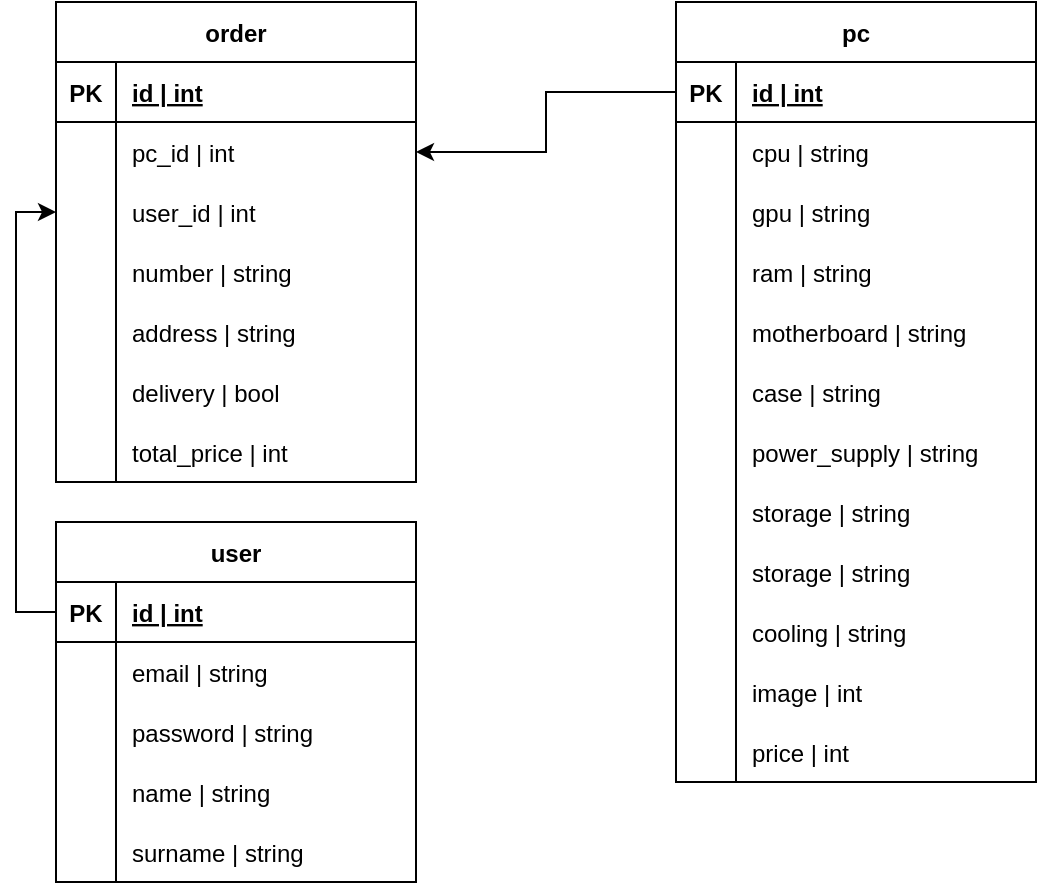 <mxfile version="20.7.4" type="device"><diagram id="iEWPO2qRIyj7tUdGtg4t" name="Страница 1"><mxGraphModel dx="989" dy="549" grid="1" gridSize="10" guides="1" tooltips="1" connect="1" arrows="1" fold="1" page="1" pageScale="1" pageWidth="827" pageHeight="1169" math="0" shadow="0"><root><mxCell id="0"/><mxCell id="1" parent="0"/><mxCell id="Kn_LBsacXsI_kbUcco1t-2" value="order" style="shape=table;startSize=30;container=1;collapsible=1;childLayout=tableLayout;fixedRows=1;rowLines=0;fontStyle=1;align=center;resizeLast=1;" vertex="1" parent="1"><mxGeometry x="90" y="70" width="180" height="240" as="geometry"/></mxCell><mxCell id="Kn_LBsacXsI_kbUcco1t-3" value="" style="shape=tableRow;horizontal=0;startSize=0;swimlaneHead=0;swimlaneBody=0;fillColor=none;collapsible=0;dropTarget=0;points=[[0,0.5],[1,0.5]];portConstraint=eastwest;top=0;left=0;right=0;bottom=1;" vertex="1" parent="Kn_LBsacXsI_kbUcco1t-2"><mxGeometry y="30" width="180" height="30" as="geometry"/></mxCell><mxCell id="Kn_LBsacXsI_kbUcco1t-4" value="PK" style="shape=partialRectangle;connectable=0;fillColor=none;top=0;left=0;bottom=0;right=0;fontStyle=1;overflow=hidden;" vertex="1" parent="Kn_LBsacXsI_kbUcco1t-3"><mxGeometry width="30" height="30" as="geometry"><mxRectangle width="30" height="30" as="alternateBounds"/></mxGeometry></mxCell><mxCell id="Kn_LBsacXsI_kbUcco1t-5" value="id | int" style="shape=partialRectangle;connectable=0;fillColor=none;top=0;left=0;bottom=0;right=0;align=left;spacingLeft=6;fontStyle=5;overflow=hidden;" vertex="1" parent="Kn_LBsacXsI_kbUcco1t-3"><mxGeometry x="30" width="150" height="30" as="geometry"><mxRectangle width="150" height="30" as="alternateBounds"/></mxGeometry></mxCell><mxCell id="Kn_LBsacXsI_kbUcco1t-6" value="" style="shape=tableRow;horizontal=0;startSize=0;swimlaneHead=0;swimlaneBody=0;fillColor=none;collapsible=0;dropTarget=0;points=[[0,0.5],[1,0.5]];portConstraint=eastwest;top=0;left=0;right=0;bottom=0;" vertex="1" parent="Kn_LBsacXsI_kbUcco1t-2"><mxGeometry y="60" width="180" height="30" as="geometry"/></mxCell><mxCell id="Kn_LBsacXsI_kbUcco1t-7" value="" style="shape=partialRectangle;connectable=0;fillColor=none;top=0;left=0;bottom=0;right=0;editable=1;overflow=hidden;" vertex="1" parent="Kn_LBsacXsI_kbUcco1t-6"><mxGeometry width="30" height="30" as="geometry"><mxRectangle width="30" height="30" as="alternateBounds"/></mxGeometry></mxCell><mxCell id="Kn_LBsacXsI_kbUcco1t-8" value="pc_id | int" style="shape=partialRectangle;connectable=0;fillColor=none;top=0;left=0;bottom=0;right=0;align=left;spacingLeft=6;overflow=hidden;" vertex="1" parent="Kn_LBsacXsI_kbUcco1t-6"><mxGeometry x="30" width="150" height="30" as="geometry"><mxRectangle width="150" height="30" as="alternateBounds"/></mxGeometry></mxCell><mxCell id="Kn_LBsacXsI_kbUcco1t-90" value="" style="shape=tableRow;horizontal=0;startSize=0;swimlaneHead=0;swimlaneBody=0;fillColor=none;collapsible=0;dropTarget=0;points=[[0,0.5],[1,0.5]];portConstraint=eastwest;top=0;left=0;right=0;bottom=0;" vertex="1" parent="Kn_LBsacXsI_kbUcco1t-2"><mxGeometry y="90" width="180" height="30" as="geometry"/></mxCell><mxCell id="Kn_LBsacXsI_kbUcco1t-91" value="" style="shape=partialRectangle;connectable=0;fillColor=none;top=0;left=0;bottom=0;right=0;editable=1;overflow=hidden;" vertex="1" parent="Kn_LBsacXsI_kbUcco1t-90"><mxGeometry width="30" height="30" as="geometry"><mxRectangle width="30" height="30" as="alternateBounds"/></mxGeometry></mxCell><mxCell id="Kn_LBsacXsI_kbUcco1t-92" value="user_id | int" style="shape=partialRectangle;connectable=0;fillColor=none;top=0;left=0;bottom=0;right=0;align=left;spacingLeft=6;overflow=hidden;" vertex="1" parent="Kn_LBsacXsI_kbUcco1t-90"><mxGeometry x="30" width="150" height="30" as="geometry"><mxRectangle width="150" height="30" as="alternateBounds"/></mxGeometry></mxCell><mxCell id="Kn_LBsacXsI_kbUcco1t-12" value="" style="shape=tableRow;horizontal=0;startSize=0;swimlaneHead=0;swimlaneBody=0;fillColor=none;collapsible=0;dropTarget=0;points=[[0,0.5],[1,0.5]];portConstraint=eastwest;top=0;left=0;right=0;bottom=0;" vertex="1" parent="Kn_LBsacXsI_kbUcco1t-2"><mxGeometry y="120" width="180" height="30" as="geometry"/></mxCell><mxCell id="Kn_LBsacXsI_kbUcco1t-13" value="" style="shape=partialRectangle;connectable=0;fillColor=none;top=0;left=0;bottom=0;right=0;editable=1;overflow=hidden;" vertex="1" parent="Kn_LBsacXsI_kbUcco1t-12"><mxGeometry width="30" height="30" as="geometry"><mxRectangle width="30" height="30" as="alternateBounds"/></mxGeometry></mxCell><mxCell id="Kn_LBsacXsI_kbUcco1t-14" value="number | string" style="shape=partialRectangle;connectable=0;fillColor=none;top=0;left=0;bottom=0;right=0;align=left;spacingLeft=6;overflow=hidden;" vertex="1" parent="Kn_LBsacXsI_kbUcco1t-12"><mxGeometry x="30" width="150" height="30" as="geometry"><mxRectangle width="150" height="30" as="alternateBounds"/></mxGeometry></mxCell><mxCell id="Kn_LBsacXsI_kbUcco1t-78" value="" style="shape=tableRow;horizontal=0;startSize=0;swimlaneHead=0;swimlaneBody=0;fillColor=none;collapsible=0;dropTarget=0;points=[[0,0.5],[1,0.5]];portConstraint=eastwest;top=0;left=0;right=0;bottom=0;" vertex="1" parent="Kn_LBsacXsI_kbUcco1t-2"><mxGeometry y="150" width="180" height="30" as="geometry"/></mxCell><mxCell id="Kn_LBsacXsI_kbUcco1t-79" value="" style="shape=partialRectangle;connectable=0;fillColor=none;top=0;left=0;bottom=0;right=0;editable=1;overflow=hidden;" vertex="1" parent="Kn_LBsacXsI_kbUcco1t-78"><mxGeometry width="30" height="30" as="geometry"><mxRectangle width="30" height="30" as="alternateBounds"/></mxGeometry></mxCell><mxCell id="Kn_LBsacXsI_kbUcco1t-80" value="address | string" style="shape=partialRectangle;connectable=0;fillColor=none;top=0;left=0;bottom=0;right=0;align=left;spacingLeft=6;overflow=hidden;" vertex="1" parent="Kn_LBsacXsI_kbUcco1t-78"><mxGeometry x="30" width="150" height="30" as="geometry"><mxRectangle width="150" height="30" as="alternateBounds"/></mxGeometry></mxCell><mxCell id="Kn_LBsacXsI_kbUcco1t-87" value="" style="shape=tableRow;horizontal=0;startSize=0;swimlaneHead=0;swimlaneBody=0;fillColor=none;collapsible=0;dropTarget=0;points=[[0,0.5],[1,0.5]];portConstraint=eastwest;top=0;left=0;right=0;bottom=0;" vertex="1" parent="Kn_LBsacXsI_kbUcco1t-2"><mxGeometry y="180" width="180" height="30" as="geometry"/></mxCell><mxCell id="Kn_LBsacXsI_kbUcco1t-88" value="" style="shape=partialRectangle;connectable=0;fillColor=none;top=0;left=0;bottom=0;right=0;editable=1;overflow=hidden;" vertex="1" parent="Kn_LBsacXsI_kbUcco1t-87"><mxGeometry width="30" height="30" as="geometry"><mxRectangle width="30" height="30" as="alternateBounds"/></mxGeometry></mxCell><mxCell id="Kn_LBsacXsI_kbUcco1t-89" value="delivery | bool" style="shape=partialRectangle;connectable=0;fillColor=none;top=0;left=0;bottom=0;right=0;align=left;spacingLeft=6;overflow=hidden;" vertex="1" parent="Kn_LBsacXsI_kbUcco1t-87"><mxGeometry x="30" width="150" height="30" as="geometry"><mxRectangle width="150" height="30" as="alternateBounds"/></mxGeometry></mxCell><mxCell id="Kn_LBsacXsI_kbUcco1t-117" value="" style="shape=tableRow;horizontal=0;startSize=0;swimlaneHead=0;swimlaneBody=0;fillColor=none;collapsible=0;dropTarget=0;points=[[0,0.5],[1,0.5]];portConstraint=eastwest;top=0;left=0;right=0;bottom=0;" vertex="1" parent="Kn_LBsacXsI_kbUcco1t-2"><mxGeometry y="210" width="180" height="30" as="geometry"/></mxCell><mxCell id="Kn_LBsacXsI_kbUcco1t-118" value="" style="shape=partialRectangle;connectable=0;fillColor=none;top=0;left=0;bottom=0;right=0;editable=1;overflow=hidden;" vertex="1" parent="Kn_LBsacXsI_kbUcco1t-117"><mxGeometry width="30" height="30" as="geometry"><mxRectangle width="30" height="30" as="alternateBounds"/></mxGeometry></mxCell><mxCell id="Kn_LBsacXsI_kbUcco1t-119" value="total_price | int" style="shape=partialRectangle;connectable=0;fillColor=none;top=0;left=0;bottom=0;right=0;align=left;spacingLeft=6;overflow=hidden;" vertex="1" parent="Kn_LBsacXsI_kbUcco1t-117"><mxGeometry x="30" width="150" height="30" as="geometry"><mxRectangle width="150" height="30" as="alternateBounds"/></mxGeometry></mxCell><mxCell id="Kn_LBsacXsI_kbUcco1t-28" value="pc" style="shape=table;startSize=30;container=1;collapsible=1;childLayout=tableLayout;fixedRows=1;rowLines=0;fontStyle=1;align=center;resizeLast=1;" vertex="1" parent="1"><mxGeometry x="400" y="70" width="180" height="390" as="geometry"/></mxCell><mxCell id="Kn_LBsacXsI_kbUcco1t-29" value="" style="shape=tableRow;horizontal=0;startSize=0;swimlaneHead=0;swimlaneBody=0;fillColor=none;collapsible=0;dropTarget=0;points=[[0,0.5],[1,0.5]];portConstraint=eastwest;top=0;left=0;right=0;bottom=1;" vertex="1" parent="Kn_LBsacXsI_kbUcco1t-28"><mxGeometry y="30" width="180" height="30" as="geometry"/></mxCell><mxCell id="Kn_LBsacXsI_kbUcco1t-30" value="PK" style="shape=partialRectangle;connectable=0;fillColor=none;top=0;left=0;bottom=0;right=0;fontStyle=1;overflow=hidden;" vertex="1" parent="Kn_LBsacXsI_kbUcco1t-29"><mxGeometry width="30" height="30" as="geometry"><mxRectangle width="30" height="30" as="alternateBounds"/></mxGeometry></mxCell><mxCell id="Kn_LBsacXsI_kbUcco1t-31" value="id | int" style="shape=partialRectangle;connectable=0;fillColor=none;top=0;left=0;bottom=0;right=0;align=left;spacingLeft=6;fontStyle=5;overflow=hidden;" vertex="1" parent="Kn_LBsacXsI_kbUcco1t-29"><mxGeometry x="30" width="150" height="30" as="geometry"><mxRectangle width="150" height="30" as="alternateBounds"/></mxGeometry></mxCell><mxCell id="Kn_LBsacXsI_kbUcco1t-32" value="" style="shape=tableRow;horizontal=0;startSize=0;swimlaneHead=0;swimlaneBody=0;fillColor=none;collapsible=0;dropTarget=0;points=[[0,0.5],[1,0.5]];portConstraint=eastwest;top=0;left=0;right=0;bottom=0;" vertex="1" parent="Kn_LBsacXsI_kbUcco1t-28"><mxGeometry y="60" width="180" height="30" as="geometry"/></mxCell><mxCell id="Kn_LBsacXsI_kbUcco1t-33" value="" style="shape=partialRectangle;connectable=0;fillColor=none;top=0;left=0;bottom=0;right=0;editable=1;overflow=hidden;" vertex="1" parent="Kn_LBsacXsI_kbUcco1t-32"><mxGeometry width="30" height="30" as="geometry"><mxRectangle width="30" height="30" as="alternateBounds"/></mxGeometry></mxCell><mxCell id="Kn_LBsacXsI_kbUcco1t-34" value="cpu | string" style="shape=partialRectangle;connectable=0;fillColor=none;top=0;left=0;bottom=0;right=0;align=left;spacingLeft=6;overflow=hidden;" vertex="1" parent="Kn_LBsacXsI_kbUcco1t-32"><mxGeometry x="30" width="150" height="30" as="geometry"><mxRectangle width="150" height="30" as="alternateBounds"/></mxGeometry></mxCell><mxCell id="Kn_LBsacXsI_kbUcco1t-35" value="" style="shape=tableRow;horizontal=0;startSize=0;swimlaneHead=0;swimlaneBody=0;fillColor=none;collapsible=0;dropTarget=0;points=[[0,0.5],[1,0.5]];portConstraint=eastwest;top=0;left=0;right=0;bottom=0;" vertex="1" parent="Kn_LBsacXsI_kbUcco1t-28"><mxGeometry y="90" width="180" height="30" as="geometry"/></mxCell><mxCell id="Kn_LBsacXsI_kbUcco1t-36" value="" style="shape=partialRectangle;connectable=0;fillColor=none;top=0;left=0;bottom=0;right=0;editable=1;overflow=hidden;" vertex="1" parent="Kn_LBsacXsI_kbUcco1t-35"><mxGeometry width="30" height="30" as="geometry"><mxRectangle width="30" height="30" as="alternateBounds"/></mxGeometry></mxCell><mxCell id="Kn_LBsacXsI_kbUcco1t-37" value="gpu | string" style="shape=partialRectangle;connectable=0;fillColor=none;top=0;left=0;bottom=0;right=0;align=left;spacingLeft=6;overflow=hidden;" vertex="1" parent="Kn_LBsacXsI_kbUcco1t-35"><mxGeometry x="30" width="150" height="30" as="geometry"><mxRectangle width="150" height="30" as="alternateBounds"/></mxGeometry></mxCell><mxCell id="Kn_LBsacXsI_kbUcco1t-38" value="" style="shape=tableRow;horizontal=0;startSize=0;swimlaneHead=0;swimlaneBody=0;fillColor=none;collapsible=0;dropTarget=0;points=[[0,0.5],[1,0.5]];portConstraint=eastwest;top=0;left=0;right=0;bottom=0;" vertex="1" parent="Kn_LBsacXsI_kbUcco1t-28"><mxGeometry y="120" width="180" height="30" as="geometry"/></mxCell><mxCell id="Kn_LBsacXsI_kbUcco1t-39" value="" style="shape=partialRectangle;connectable=0;fillColor=none;top=0;left=0;bottom=0;right=0;editable=1;overflow=hidden;" vertex="1" parent="Kn_LBsacXsI_kbUcco1t-38"><mxGeometry width="30" height="30" as="geometry"><mxRectangle width="30" height="30" as="alternateBounds"/></mxGeometry></mxCell><mxCell id="Kn_LBsacXsI_kbUcco1t-40" value="ram | string" style="shape=partialRectangle;connectable=0;fillColor=none;top=0;left=0;bottom=0;right=0;align=left;spacingLeft=6;overflow=hidden;" vertex="1" parent="Kn_LBsacXsI_kbUcco1t-38"><mxGeometry x="30" width="150" height="30" as="geometry"><mxRectangle width="150" height="30" as="alternateBounds"/></mxGeometry></mxCell><mxCell id="Kn_LBsacXsI_kbUcco1t-43" value="" style="shape=tableRow;horizontal=0;startSize=0;swimlaneHead=0;swimlaneBody=0;fillColor=none;collapsible=0;dropTarget=0;points=[[0,0.5],[1,0.5]];portConstraint=eastwest;top=0;left=0;right=0;bottom=0;" vertex="1" parent="Kn_LBsacXsI_kbUcco1t-28"><mxGeometry y="150" width="180" height="30" as="geometry"/></mxCell><mxCell id="Kn_LBsacXsI_kbUcco1t-44" value="" style="shape=partialRectangle;connectable=0;fillColor=none;top=0;left=0;bottom=0;right=0;editable=1;overflow=hidden;" vertex="1" parent="Kn_LBsacXsI_kbUcco1t-43"><mxGeometry width="30" height="30" as="geometry"><mxRectangle width="30" height="30" as="alternateBounds"/></mxGeometry></mxCell><mxCell id="Kn_LBsacXsI_kbUcco1t-45" value="motherboard | string" style="shape=partialRectangle;connectable=0;fillColor=none;top=0;left=0;bottom=0;right=0;align=left;spacingLeft=6;overflow=hidden;" vertex="1" parent="Kn_LBsacXsI_kbUcco1t-43"><mxGeometry x="30" width="150" height="30" as="geometry"><mxRectangle width="150" height="30" as="alternateBounds"/></mxGeometry></mxCell><mxCell id="Kn_LBsacXsI_kbUcco1t-46" value="" style="shape=tableRow;horizontal=0;startSize=0;swimlaneHead=0;swimlaneBody=0;fillColor=none;collapsible=0;dropTarget=0;points=[[0,0.5],[1,0.5]];portConstraint=eastwest;top=0;left=0;right=0;bottom=0;" vertex="1" parent="Kn_LBsacXsI_kbUcco1t-28"><mxGeometry y="180" width="180" height="30" as="geometry"/></mxCell><mxCell id="Kn_LBsacXsI_kbUcco1t-47" value="" style="shape=partialRectangle;connectable=0;fillColor=none;top=0;left=0;bottom=0;right=0;editable=1;overflow=hidden;" vertex="1" parent="Kn_LBsacXsI_kbUcco1t-46"><mxGeometry width="30" height="30" as="geometry"><mxRectangle width="30" height="30" as="alternateBounds"/></mxGeometry></mxCell><mxCell id="Kn_LBsacXsI_kbUcco1t-48" value="case | string" style="shape=partialRectangle;connectable=0;fillColor=none;top=0;left=0;bottom=0;right=0;align=left;spacingLeft=6;overflow=hidden;" vertex="1" parent="Kn_LBsacXsI_kbUcco1t-46"><mxGeometry x="30" width="150" height="30" as="geometry"><mxRectangle width="150" height="30" as="alternateBounds"/></mxGeometry></mxCell><mxCell id="Kn_LBsacXsI_kbUcco1t-49" value="" style="shape=tableRow;horizontal=0;startSize=0;swimlaneHead=0;swimlaneBody=0;fillColor=none;collapsible=0;dropTarget=0;points=[[0,0.5],[1,0.5]];portConstraint=eastwest;top=0;left=0;right=0;bottom=0;" vertex="1" parent="Kn_LBsacXsI_kbUcco1t-28"><mxGeometry y="210" width="180" height="30" as="geometry"/></mxCell><mxCell id="Kn_LBsacXsI_kbUcco1t-50" value="" style="shape=partialRectangle;connectable=0;fillColor=none;top=0;left=0;bottom=0;right=0;editable=1;overflow=hidden;" vertex="1" parent="Kn_LBsacXsI_kbUcco1t-49"><mxGeometry width="30" height="30" as="geometry"><mxRectangle width="30" height="30" as="alternateBounds"/></mxGeometry></mxCell><mxCell id="Kn_LBsacXsI_kbUcco1t-51" value="power_supply | string" style="shape=partialRectangle;connectable=0;fillColor=none;top=0;left=0;bottom=0;right=0;align=left;spacingLeft=6;overflow=hidden;" vertex="1" parent="Kn_LBsacXsI_kbUcco1t-49"><mxGeometry x="30" width="150" height="30" as="geometry"><mxRectangle width="150" height="30" as="alternateBounds"/></mxGeometry></mxCell><mxCell id="Kn_LBsacXsI_kbUcco1t-120" value="" style="shape=tableRow;horizontal=0;startSize=0;swimlaneHead=0;swimlaneBody=0;fillColor=none;collapsible=0;dropTarget=0;points=[[0,0.5],[1,0.5]];portConstraint=eastwest;top=0;left=0;right=0;bottom=0;" vertex="1" parent="Kn_LBsacXsI_kbUcco1t-28"><mxGeometry y="240" width="180" height="30" as="geometry"/></mxCell><mxCell id="Kn_LBsacXsI_kbUcco1t-121" value="" style="shape=partialRectangle;connectable=0;fillColor=none;top=0;left=0;bottom=0;right=0;editable=1;overflow=hidden;" vertex="1" parent="Kn_LBsacXsI_kbUcco1t-120"><mxGeometry width="30" height="30" as="geometry"><mxRectangle width="30" height="30" as="alternateBounds"/></mxGeometry></mxCell><mxCell id="Kn_LBsacXsI_kbUcco1t-122" value="storage | string" style="shape=partialRectangle;connectable=0;fillColor=none;top=0;left=0;bottom=0;right=0;align=left;spacingLeft=6;overflow=hidden;" vertex="1" parent="Kn_LBsacXsI_kbUcco1t-120"><mxGeometry x="30" width="150" height="30" as="geometry"><mxRectangle width="150" height="30" as="alternateBounds"/></mxGeometry></mxCell><mxCell id="Kn_LBsacXsI_kbUcco1t-69" value="" style="shape=tableRow;horizontal=0;startSize=0;swimlaneHead=0;swimlaneBody=0;fillColor=none;collapsible=0;dropTarget=0;points=[[0,0.5],[1,0.5]];portConstraint=eastwest;top=0;left=0;right=0;bottom=0;" vertex="1" parent="Kn_LBsacXsI_kbUcco1t-28"><mxGeometry y="270" width="180" height="30" as="geometry"/></mxCell><mxCell id="Kn_LBsacXsI_kbUcco1t-70" value="" style="shape=partialRectangle;connectable=0;fillColor=none;top=0;left=0;bottom=0;right=0;editable=1;overflow=hidden;" vertex="1" parent="Kn_LBsacXsI_kbUcco1t-69"><mxGeometry width="30" height="30" as="geometry"><mxRectangle width="30" height="30" as="alternateBounds"/></mxGeometry></mxCell><mxCell id="Kn_LBsacXsI_kbUcco1t-71" value="storage | string" style="shape=partialRectangle;connectable=0;fillColor=none;top=0;left=0;bottom=0;right=0;align=left;spacingLeft=6;overflow=hidden;" vertex="1" parent="Kn_LBsacXsI_kbUcco1t-69"><mxGeometry x="30" width="150" height="30" as="geometry"><mxRectangle width="150" height="30" as="alternateBounds"/></mxGeometry></mxCell><mxCell id="Kn_LBsacXsI_kbUcco1t-72" value="" style="shape=tableRow;horizontal=0;startSize=0;swimlaneHead=0;swimlaneBody=0;fillColor=none;collapsible=0;dropTarget=0;points=[[0,0.5],[1,0.5]];portConstraint=eastwest;top=0;left=0;right=0;bottom=0;" vertex="1" parent="Kn_LBsacXsI_kbUcco1t-28"><mxGeometry y="300" width="180" height="30" as="geometry"/></mxCell><mxCell id="Kn_LBsacXsI_kbUcco1t-73" value="" style="shape=partialRectangle;connectable=0;fillColor=none;top=0;left=0;bottom=0;right=0;editable=1;overflow=hidden;" vertex="1" parent="Kn_LBsacXsI_kbUcco1t-72"><mxGeometry width="30" height="30" as="geometry"><mxRectangle width="30" height="30" as="alternateBounds"/></mxGeometry></mxCell><mxCell id="Kn_LBsacXsI_kbUcco1t-74" value="cooling | string" style="shape=partialRectangle;connectable=0;fillColor=none;top=0;left=0;bottom=0;right=0;align=left;spacingLeft=6;overflow=hidden;" vertex="1" parent="Kn_LBsacXsI_kbUcco1t-72"><mxGeometry x="30" width="150" height="30" as="geometry"><mxRectangle width="150" height="30" as="alternateBounds"/></mxGeometry></mxCell><mxCell id="Kn_LBsacXsI_kbUcco1t-84" value="" style="shape=tableRow;horizontal=0;startSize=0;swimlaneHead=0;swimlaneBody=0;fillColor=none;collapsible=0;dropTarget=0;points=[[0,0.5],[1,0.5]];portConstraint=eastwest;top=0;left=0;right=0;bottom=0;" vertex="1" parent="Kn_LBsacXsI_kbUcco1t-28"><mxGeometry y="330" width="180" height="30" as="geometry"/></mxCell><mxCell id="Kn_LBsacXsI_kbUcco1t-85" value="" style="shape=partialRectangle;connectable=0;fillColor=none;top=0;left=0;bottom=0;right=0;editable=1;overflow=hidden;" vertex="1" parent="Kn_LBsacXsI_kbUcco1t-84"><mxGeometry width="30" height="30" as="geometry"><mxRectangle width="30" height="30" as="alternateBounds"/></mxGeometry></mxCell><mxCell id="Kn_LBsacXsI_kbUcco1t-86" value="image | int" style="shape=partialRectangle;connectable=0;fillColor=none;top=0;left=0;bottom=0;right=0;align=left;spacingLeft=6;overflow=hidden;" vertex="1" parent="Kn_LBsacXsI_kbUcco1t-84"><mxGeometry x="30" width="150" height="30" as="geometry"><mxRectangle width="150" height="30" as="alternateBounds"/></mxGeometry></mxCell><mxCell id="Kn_LBsacXsI_kbUcco1t-81" value="" style="shape=tableRow;horizontal=0;startSize=0;swimlaneHead=0;swimlaneBody=0;fillColor=none;collapsible=0;dropTarget=0;points=[[0,0.5],[1,0.5]];portConstraint=eastwest;top=0;left=0;right=0;bottom=0;" vertex="1" parent="Kn_LBsacXsI_kbUcco1t-28"><mxGeometry y="360" width="180" height="30" as="geometry"/></mxCell><mxCell id="Kn_LBsacXsI_kbUcco1t-82" value="" style="shape=partialRectangle;connectable=0;fillColor=none;top=0;left=0;bottom=0;right=0;editable=1;overflow=hidden;" vertex="1" parent="Kn_LBsacXsI_kbUcco1t-81"><mxGeometry width="30" height="30" as="geometry"><mxRectangle width="30" height="30" as="alternateBounds"/></mxGeometry></mxCell><mxCell id="Kn_LBsacXsI_kbUcco1t-83" value="price | int" style="shape=partialRectangle;connectable=0;fillColor=none;top=0;left=0;bottom=0;right=0;align=left;spacingLeft=6;overflow=hidden;" vertex="1" parent="Kn_LBsacXsI_kbUcco1t-81"><mxGeometry x="30" width="150" height="30" as="geometry"><mxRectangle width="150" height="30" as="alternateBounds"/></mxGeometry></mxCell><mxCell id="Kn_LBsacXsI_kbUcco1t-93" style="edgeStyle=orthogonalEdgeStyle;rounded=0;orthogonalLoop=1;jettySize=auto;html=1;exitX=0;exitY=0.5;exitDx=0;exitDy=0;entryX=1;entryY=0.5;entryDx=0;entryDy=0;" edge="1" parent="1" source="Kn_LBsacXsI_kbUcco1t-29" target="Kn_LBsacXsI_kbUcco1t-6"><mxGeometry relative="1" as="geometry"/></mxCell><mxCell id="Kn_LBsacXsI_kbUcco1t-94" value="user" style="shape=table;startSize=30;container=1;collapsible=1;childLayout=tableLayout;fixedRows=1;rowLines=0;fontStyle=1;align=center;resizeLast=1;" vertex="1" parent="1"><mxGeometry x="90" y="330" width="180" height="180" as="geometry"/></mxCell><mxCell id="Kn_LBsacXsI_kbUcco1t-95" value="" style="shape=tableRow;horizontal=0;startSize=0;swimlaneHead=0;swimlaneBody=0;fillColor=none;collapsible=0;dropTarget=0;points=[[0,0.5],[1,0.5]];portConstraint=eastwest;top=0;left=0;right=0;bottom=1;" vertex="1" parent="Kn_LBsacXsI_kbUcco1t-94"><mxGeometry y="30" width="180" height="30" as="geometry"/></mxCell><mxCell id="Kn_LBsacXsI_kbUcco1t-96" value="PK" style="shape=partialRectangle;connectable=0;fillColor=none;top=0;left=0;bottom=0;right=0;fontStyle=1;overflow=hidden;" vertex="1" parent="Kn_LBsacXsI_kbUcco1t-95"><mxGeometry width="30" height="30" as="geometry"><mxRectangle width="30" height="30" as="alternateBounds"/></mxGeometry></mxCell><mxCell id="Kn_LBsacXsI_kbUcco1t-97" value="id | int" style="shape=partialRectangle;connectable=0;fillColor=none;top=0;left=0;bottom=0;right=0;align=left;spacingLeft=6;fontStyle=5;overflow=hidden;" vertex="1" parent="Kn_LBsacXsI_kbUcco1t-95"><mxGeometry x="30" width="150" height="30" as="geometry"><mxRectangle width="150" height="30" as="alternateBounds"/></mxGeometry></mxCell><mxCell id="Kn_LBsacXsI_kbUcco1t-75" value="" style="shape=tableRow;horizontal=0;startSize=0;swimlaneHead=0;swimlaneBody=0;fillColor=none;collapsible=0;dropTarget=0;points=[[0,0.5],[1,0.5]];portConstraint=eastwest;top=0;left=0;right=0;bottom=0;" vertex="1" parent="Kn_LBsacXsI_kbUcco1t-94"><mxGeometry y="60" width="180" height="30" as="geometry"/></mxCell><mxCell id="Kn_LBsacXsI_kbUcco1t-76" value="" style="shape=partialRectangle;connectable=0;fillColor=none;top=0;left=0;bottom=0;right=0;editable=1;overflow=hidden;" vertex="1" parent="Kn_LBsacXsI_kbUcco1t-75"><mxGeometry width="30" height="30" as="geometry"><mxRectangle width="30" height="30" as="alternateBounds"/></mxGeometry></mxCell><mxCell id="Kn_LBsacXsI_kbUcco1t-77" value="email | string" style="shape=partialRectangle;connectable=0;fillColor=none;top=0;left=0;bottom=0;right=0;align=left;spacingLeft=6;overflow=hidden;" vertex="1" parent="Kn_LBsacXsI_kbUcco1t-75"><mxGeometry x="30" width="150" height="30" as="geometry"><mxRectangle width="150" height="30" as="alternateBounds"/></mxGeometry></mxCell><mxCell id="Kn_LBsacXsI_kbUcco1t-101" value="" style="shape=tableRow;horizontal=0;startSize=0;swimlaneHead=0;swimlaneBody=0;fillColor=none;collapsible=0;dropTarget=0;points=[[0,0.5],[1,0.5]];portConstraint=eastwest;top=0;left=0;right=0;bottom=0;" vertex="1" parent="Kn_LBsacXsI_kbUcco1t-94"><mxGeometry y="90" width="180" height="30" as="geometry"/></mxCell><mxCell id="Kn_LBsacXsI_kbUcco1t-102" value="" style="shape=partialRectangle;connectable=0;fillColor=none;top=0;left=0;bottom=0;right=0;editable=1;overflow=hidden;" vertex="1" parent="Kn_LBsacXsI_kbUcco1t-101"><mxGeometry width="30" height="30" as="geometry"><mxRectangle width="30" height="30" as="alternateBounds"/></mxGeometry></mxCell><mxCell id="Kn_LBsacXsI_kbUcco1t-103" value="password | string" style="shape=partialRectangle;connectable=0;fillColor=none;top=0;left=0;bottom=0;right=0;align=left;spacingLeft=6;overflow=hidden;" vertex="1" parent="Kn_LBsacXsI_kbUcco1t-101"><mxGeometry x="30" width="150" height="30" as="geometry"><mxRectangle width="150" height="30" as="alternateBounds"/></mxGeometry></mxCell><mxCell id="Kn_LBsacXsI_kbUcco1t-104" value="" style="shape=tableRow;horizontal=0;startSize=0;swimlaneHead=0;swimlaneBody=0;fillColor=none;collapsible=0;dropTarget=0;points=[[0,0.5],[1,0.5]];portConstraint=eastwest;top=0;left=0;right=0;bottom=0;" vertex="1" parent="Kn_LBsacXsI_kbUcco1t-94"><mxGeometry y="120" width="180" height="30" as="geometry"/></mxCell><mxCell id="Kn_LBsacXsI_kbUcco1t-105" value="" style="shape=partialRectangle;connectable=0;fillColor=none;top=0;left=0;bottom=0;right=0;editable=1;overflow=hidden;" vertex="1" parent="Kn_LBsacXsI_kbUcco1t-104"><mxGeometry width="30" height="30" as="geometry"><mxRectangle width="30" height="30" as="alternateBounds"/></mxGeometry></mxCell><mxCell id="Kn_LBsacXsI_kbUcco1t-106" value="name | string" style="shape=partialRectangle;connectable=0;fillColor=none;top=0;left=0;bottom=0;right=0;align=left;spacingLeft=6;overflow=hidden;" vertex="1" parent="Kn_LBsacXsI_kbUcco1t-104"><mxGeometry x="30" width="150" height="30" as="geometry"><mxRectangle width="150" height="30" as="alternateBounds"/></mxGeometry></mxCell><mxCell id="Kn_LBsacXsI_kbUcco1t-107" value="" style="shape=tableRow;horizontal=0;startSize=0;swimlaneHead=0;swimlaneBody=0;fillColor=none;collapsible=0;dropTarget=0;points=[[0,0.5],[1,0.5]];portConstraint=eastwest;top=0;left=0;right=0;bottom=0;" vertex="1" parent="Kn_LBsacXsI_kbUcco1t-94"><mxGeometry y="150" width="180" height="30" as="geometry"/></mxCell><mxCell id="Kn_LBsacXsI_kbUcco1t-108" value="" style="shape=partialRectangle;connectable=0;fillColor=none;top=0;left=0;bottom=0;right=0;editable=1;overflow=hidden;" vertex="1" parent="Kn_LBsacXsI_kbUcco1t-107"><mxGeometry width="30" height="30" as="geometry"><mxRectangle width="30" height="30" as="alternateBounds"/></mxGeometry></mxCell><mxCell id="Kn_LBsacXsI_kbUcco1t-109" value="surname | string" style="shape=partialRectangle;connectable=0;fillColor=none;top=0;left=0;bottom=0;right=0;align=left;spacingLeft=6;overflow=hidden;" vertex="1" parent="Kn_LBsacXsI_kbUcco1t-107"><mxGeometry x="30" width="150" height="30" as="geometry"><mxRectangle width="150" height="30" as="alternateBounds"/></mxGeometry></mxCell><mxCell id="Kn_LBsacXsI_kbUcco1t-113" style="edgeStyle=orthogonalEdgeStyle;rounded=0;orthogonalLoop=1;jettySize=auto;html=1;entryX=0;entryY=0.5;entryDx=0;entryDy=0;" edge="1" parent="1" source="Kn_LBsacXsI_kbUcco1t-95" target="Kn_LBsacXsI_kbUcco1t-90"><mxGeometry relative="1" as="geometry"/></mxCell></root></mxGraphModel></diagram></mxfile>